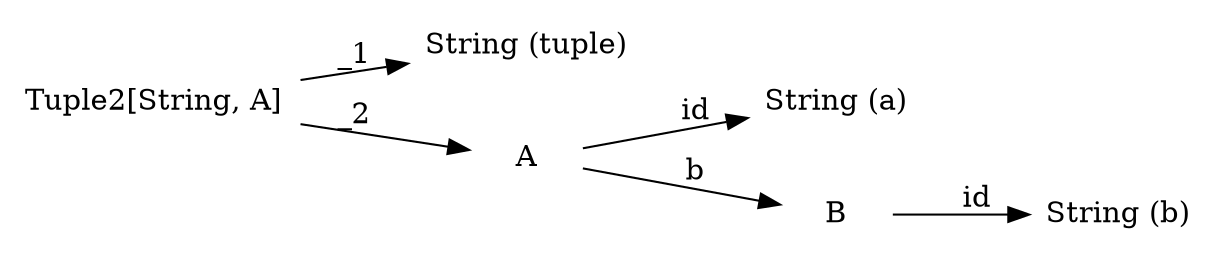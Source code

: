 digraph g {
dpi=300;
rankdir=LR;
node [shape="plaintext"];
1 [label="Tuple2[String, A]"];
2 [label="String (tuple)"];
3 [label="A"];
4 [label="String (a)"];
5 [label="B"];
6 [label="String (b)"];
1 -> 3 [label="_2"];
1 -> 2 [label="_1"];
3 -> 4 [label="id"];
3 -> 5 [label="b"];
5 -> 6 [label="id"];
}
